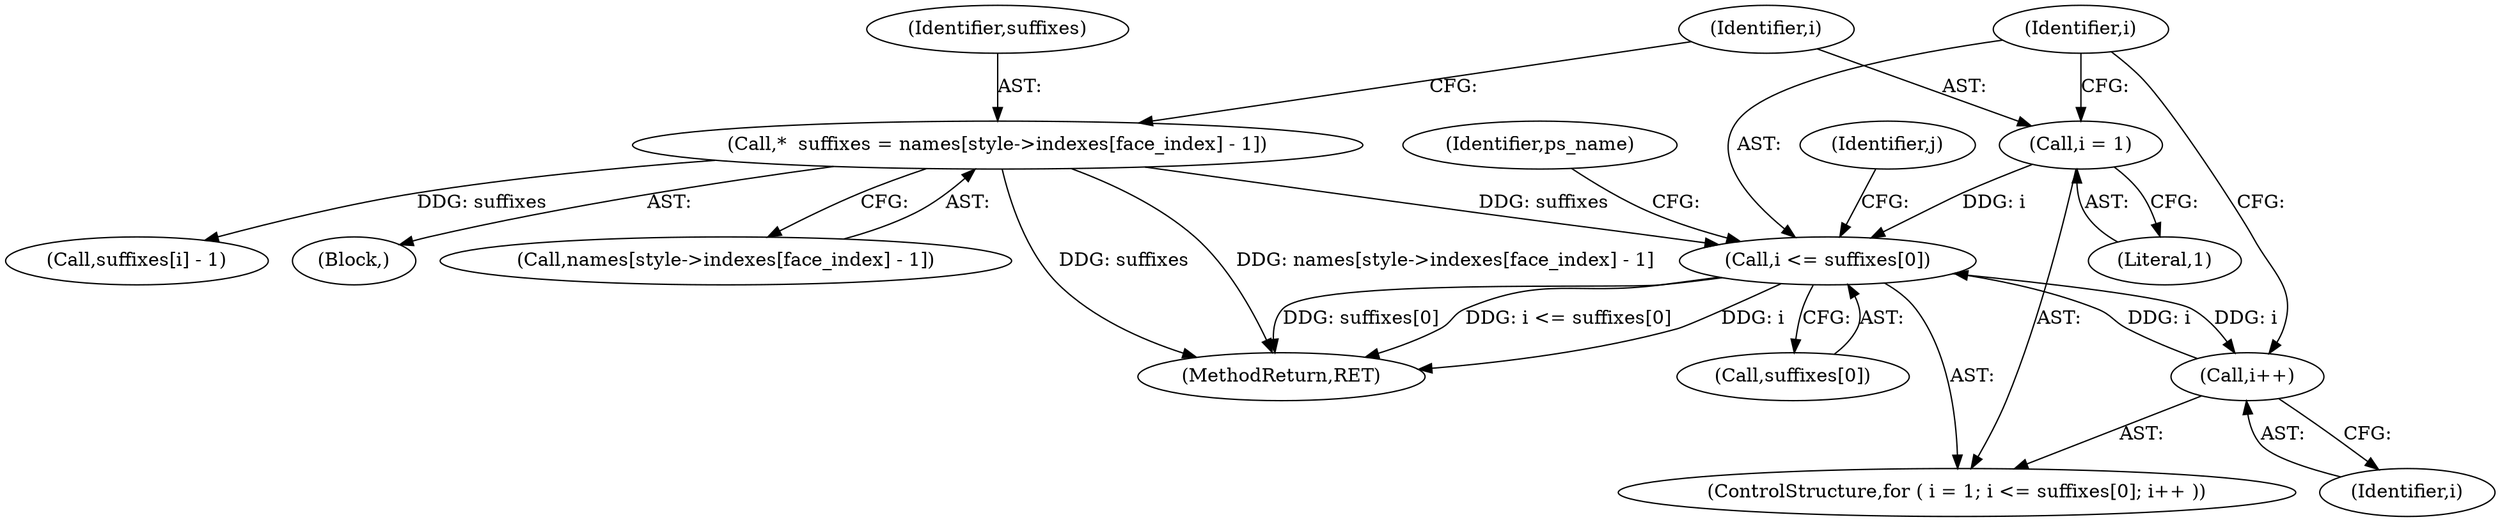 digraph "0_savannah_18a8f0d9943369449bc4de92d411c78fb08d616c@array" {
"1000335" [label="(Call,i <= suffixes[0])"];
"1000332" [label="(Call,i = 1)"];
"1000340" [label="(Call,i++)"];
"1000335" [label="(Call,i <= suffixes[0])"];
"1000320" [label="(Call,*  suffixes = names[style->indexes[face_index] - 1])"];
"1000404" [label="(MethodReturn,RET)"];
"1000320" [label="(Call,*  suffixes = names[style->indexes[face_index] - 1])"];
"1000347" [label="(Call,suffixes[i] - 1)"];
"1000346" [label="(Identifier,j)"];
"1000336" [label="(Identifier,i)"];
"1000335" [label="(Call,i <= suffixes[0])"];
"1000402" [label="(Identifier,ps_name)"];
"1000318" [label="(Block,)"];
"1000341" [label="(Identifier,i)"];
"1000340" [label="(Call,i++)"];
"1000322" [label="(Call,names[style->indexes[face_index] - 1])"];
"1000321" [label="(Identifier,suffixes)"];
"1000337" [label="(Call,suffixes[0])"];
"1000331" [label="(ControlStructure,for ( i = 1; i <= suffixes[0]; i++ ))"];
"1000332" [label="(Call,i = 1)"];
"1000334" [label="(Literal,1)"];
"1000333" [label="(Identifier,i)"];
"1000335" -> "1000331"  [label="AST: "];
"1000335" -> "1000337"  [label="CFG: "];
"1000336" -> "1000335"  [label="AST: "];
"1000337" -> "1000335"  [label="AST: "];
"1000346" -> "1000335"  [label="CFG: "];
"1000402" -> "1000335"  [label="CFG: "];
"1000335" -> "1000404"  [label="DDG: i"];
"1000335" -> "1000404"  [label="DDG: suffixes[0]"];
"1000335" -> "1000404"  [label="DDG: i <= suffixes[0]"];
"1000332" -> "1000335"  [label="DDG: i"];
"1000340" -> "1000335"  [label="DDG: i"];
"1000320" -> "1000335"  [label="DDG: suffixes"];
"1000335" -> "1000340"  [label="DDG: i"];
"1000332" -> "1000331"  [label="AST: "];
"1000332" -> "1000334"  [label="CFG: "];
"1000333" -> "1000332"  [label="AST: "];
"1000334" -> "1000332"  [label="AST: "];
"1000336" -> "1000332"  [label="CFG: "];
"1000340" -> "1000331"  [label="AST: "];
"1000340" -> "1000341"  [label="CFG: "];
"1000341" -> "1000340"  [label="AST: "];
"1000336" -> "1000340"  [label="CFG: "];
"1000320" -> "1000318"  [label="AST: "];
"1000320" -> "1000322"  [label="CFG: "];
"1000321" -> "1000320"  [label="AST: "];
"1000322" -> "1000320"  [label="AST: "];
"1000333" -> "1000320"  [label="CFG: "];
"1000320" -> "1000404"  [label="DDG: names[style->indexes[face_index] - 1]"];
"1000320" -> "1000404"  [label="DDG: suffixes"];
"1000320" -> "1000347"  [label="DDG: suffixes"];
}
